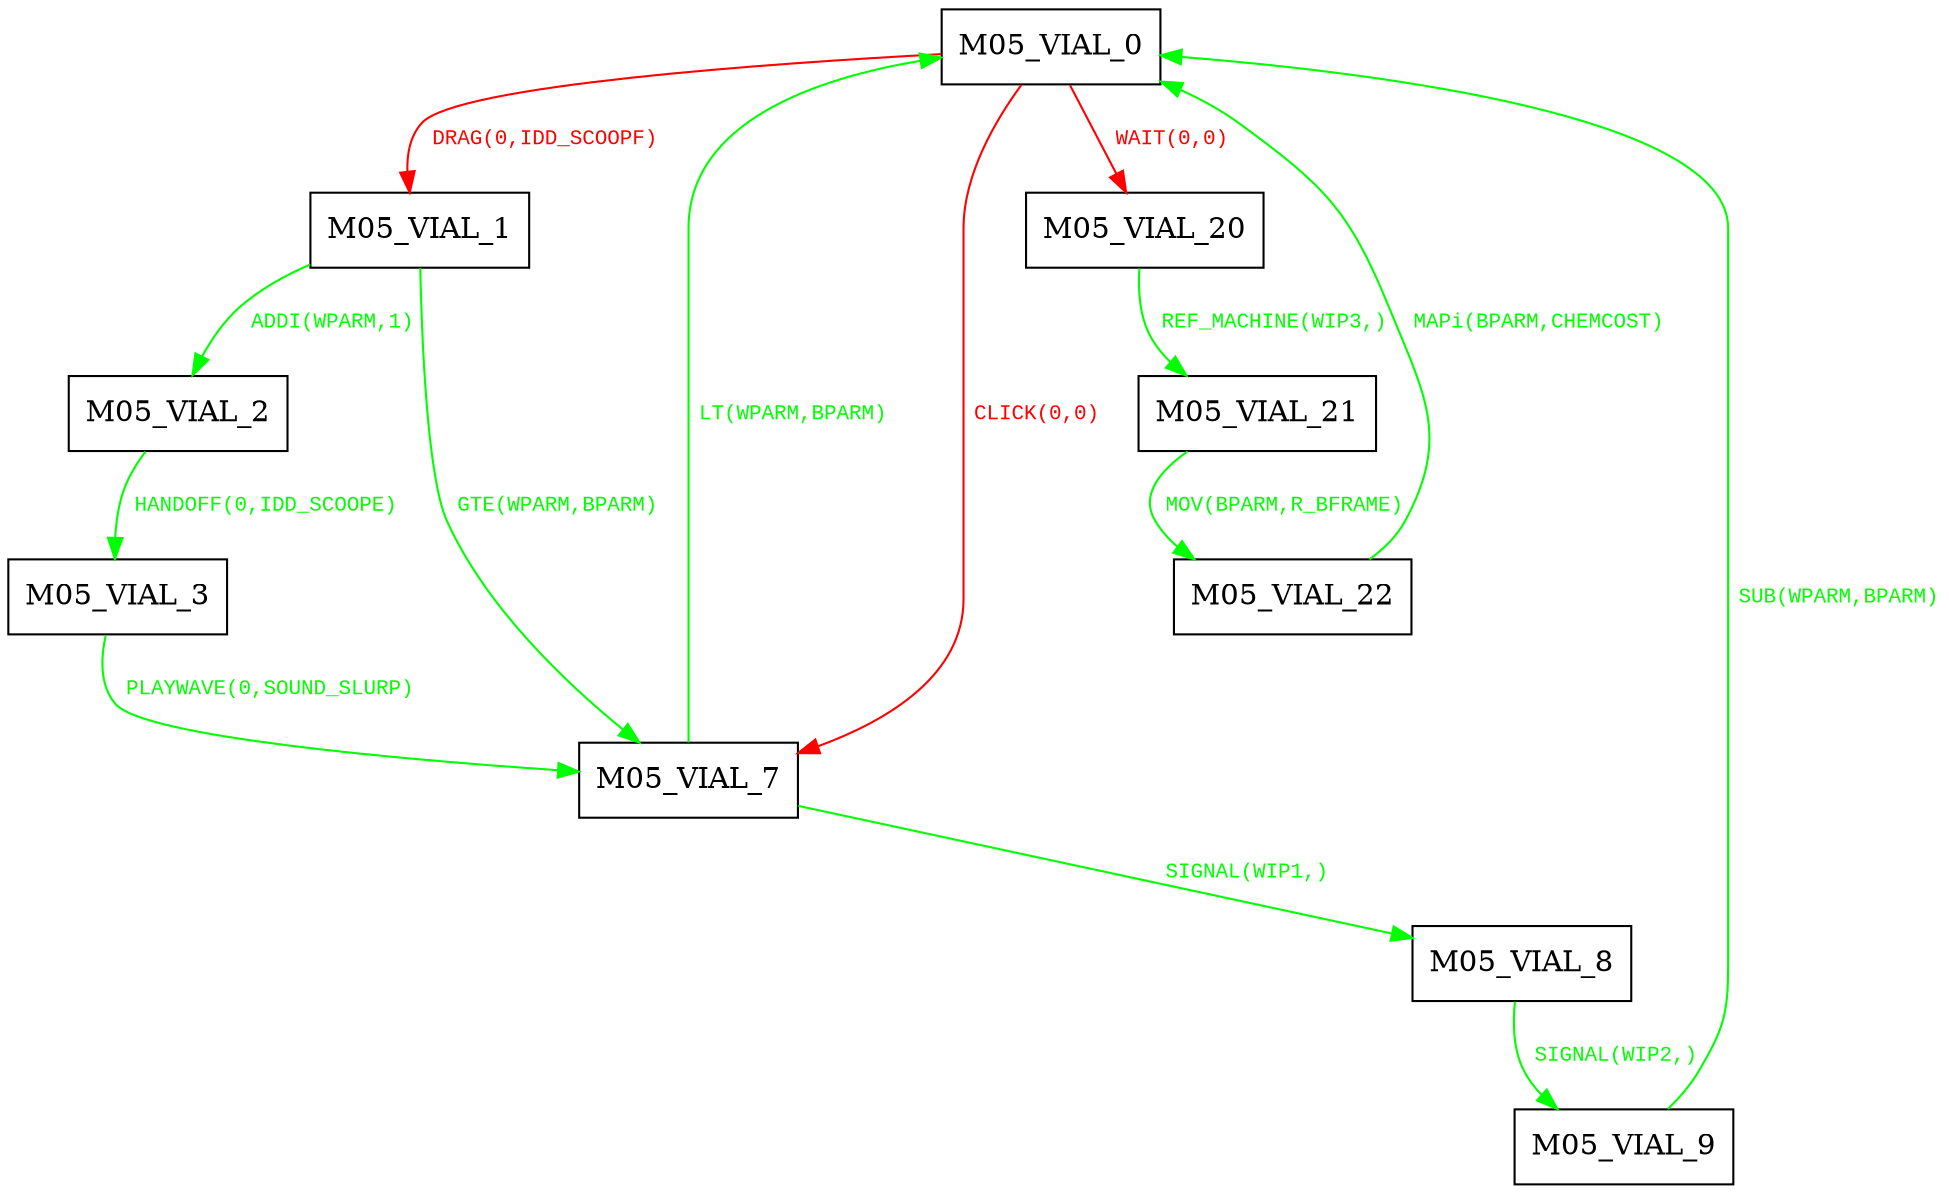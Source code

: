digraph {
 node [shape=record];
"M05_VIAL_0" -> "M05_VIAL_7"[color=red, fontcolor=red, label=< <font face="Courier New" point-size="10">
CLICK(0,0)<br/>
</font>>];
"M05_VIAL_0" -> "M05_VIAL_1"[color=red, fontcolor=red, label=< <font face="Courier New" point-size="10">
DRAG(0,IDD_SCOOPF)<br/>
</font>>];
"M05_VIAL_0" -> "M05_VIAL_20"[color=red, fontcolor=red, label=< <font face="Courier New" point-size="10">
WAIT(0,0)<br/>
</font>>];
"M05_VIAL_1" -> "M05_VIAL_2"[color=green, fontcolor=green, label=< <font face="Courier New" point-size="10">
ADDI(WPARM,1)<br/>
</font>>];
"M05_VIAL_1" -> "M05_VIAL_7"[color=green, fontcolor=green, label=< <font face="Courier New" point-size="10">
GTE(WPARM,BPARM)<br/>
</font>>];
"M05_VIAL_2" -> "M05_VIAL_3"[color=green, fontcolor=green, label=< <font face="Courier New" point-size="10">
HANDOFF(0,IDD_SCOOPE)<br/>
</font>>];
"M05_VIAL_3" -> "M05_VIAL_7"[color=green, fontcolor=green, label=< <font face="Courier New" point-size="10">
PLAYWAVE(0,SOUND_SLURP)<br/>
</font>>];
"M05_VIAL_7" -> "M05_VIAL_0"[color=green, fontcolor=green, label=< <font face="Courier New" point-size="10">
LT(WPARM,BPARM)<br/>
</font>>];
"M05_VIAL_7" -> "M05_VIAL_8"[color=green, fontcolor=green, label=< <font face="Courier New" point-size="10">
SIGNAL(WIP1,)<br/>
</font>>];
"M05_VIAL_8" -> "M05_VIAL_9"[color=green, fontcolor=green, label=< <font face="Courier New" point-size="10">
SIGNAL(WIP2,)<br/>
</font>>];
"M05_VIAL_9" -> "M05_VIAL_0"[color=green, fontcolor=green, label=< <font face="Courier New" point-size="10">
SUB(WPARM,BPARM)<br/>
</font>>];
"M05_VIAL_20" -> "M05_VIAL_21"[color=green, fontcolor=green, label=< <font face="Courier New" point-size="10">
REF_MACHINE(WIP3,)<br/>
</font>>];
"M05_VIAL_21" -> "M05_VIAL_22"[color=green, fontcolor=green, label=< <font face="Courier New" point-size="10">
MOV(BPARM,R_BFRAME)<br/>
</font>>];
"M05_VIAL_22" -> "M05_VIAL_0"[color=green, fontcolor=green, label=< <font face="Courier New" point-size="10">
MAPi(BPARM,CHEMCOST)<br/>
</font>>];
}
